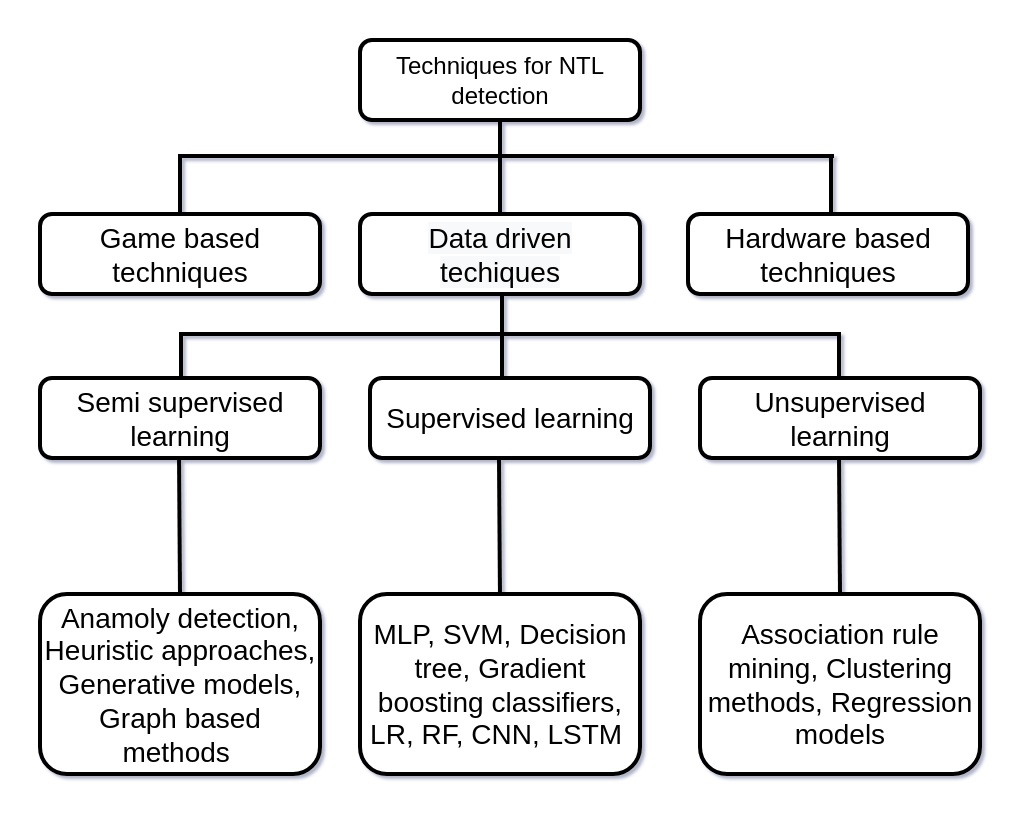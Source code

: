 <mxfile version="14.6.0" type="github">
  <diagram id="Lri1xin3HY_Xt2PqyF3Q" name="Page-1">
    <mxGraphModel dx="2298" dy="708" grid="1" gridSize="10" guides="1" tooltips="1" connect="1" arrows="1" fold="1" page="1" pageScale="1" pageWidth="850" pageHeight="1100" math="0" shadow="1">
      <root>
        <mxCell id="0" />
        <mxCell id="1" parent="0" />
        <mxCell id="qvna9PilYNCjH9C9Au6z-22" value="" style="group" vertex="1" connectable="0" parent="1">
          <mxGeometry x="-90" y="10" width="510" height="407" as="geometry" />
        </mxCell>
        <mxCell id="qvna9PilYNCjH9C9Au6z-21" value="" style="endArrow=none;html=1;strokeWidth=2;" edge="1" parent="qvna9PilYNCjH9C9Au6z-22">
          <mxGeometry width="50" height="50" relative="1" as="geometry">
            <mxPoint x="420" y="297" as="sourcePoint" />
            <mxPoint x="419.5" y="227" as="targetPoint" />
          </mxGeometry>
        </mxCell>
        <mxCell id="qvna9PilYNCjH9C9Au6z-20" value="" style="endArrow=none;html=1;strokeWidth=2;" edge="1" parent="qvna9PilYNCjH9C9Au6z-22">
          <mxGeometry width="50" height="50" relative="1" as="geometry">
            <mxPoint x="250" y="299" as="sourcePoint" />
            <mxPoint x="249.5" y="229" as="targetPoint" />
          </mxGeometry>
        </mxCell>
        <mxCell id="qvna9PilYNCjH9C9Au6z-15" value="" style="endArrow=none;html=1;strokeWidth=2;" edge="1" parent="qvna9PilYNCjH9C9Au6z-22">
          <mxGeometry width="50" height="50" relative="1" as="geometry">
            <mxPoint x="419.5" y="196" as="sourcePoint" />
            <mxPoint x="419.5" y="166" as="targetPoint" />
          </mxGeometry>
        </mxCell>
        <mxCell id="qvna9PilYNCjH9C9Au6z-1" value="Techniques for NTL detection" style="rounded=1;whiteSpace=wrap;html=1;strokeWidth=2;" vertex="1" parent="qvna9PilYNCjH9C9Au6z-22">
          <mxGeometry x="180" y="20" width="140" height="40" as="geometry" />
        </mxCell>
        <mxCell id="qvna9PilYNCjH9C9Au6z-2" value="&lt;font style=&quot;font-size: 14px&quot;&gt;Hardware based techniques&lt;/font&gt;" style="rounded=1;whiteSpace=wrap;html=1;strokeWidth=2;" vertex="1" parent="qvna9PilYNCjH9C9Au6z-22">
          <mxGeometry x="344" y="107" width="140" height="40" as="geometry" />
        </mxCell>
        <mxCell id="qvna9PilYNCjH9C9Au6z-3" value="&#xa;&#xa;&lt;span style=&quot;color: rgb(0, 0, 0); font-family: helvetica; font-size: 14px; font-style: normal; font-weight: 400; letter-spacing: normal; text-align: center; text-indent: 0px; text-transform: none; word-spacing: 0px; background-color: rgb(248, 249, 250); display: inline; float: none;&quot;&gt;Data driven&lt;/span&gt;&lt;br style=&quot;color: rgb(0, 0, 0); font-family: helvetica; font-size: 14px; font-style: normal; font-weight: 400; letter-spacing: normal; text-align: center; text-indent: 0px; text-transform: none; word-spacing: 0px; background-color: rgb(248, 249, 250);&quot;&gt;&lt;span style=&quot;color: rgb(0, 0, 0); font-family: helvetica; font-size: 14px; font-style: normal; font-weight: 400; letter-spacing: normal; text-align: center; text-indent: 0px; text-transform: none; word-spacing: 0px; background-color: rgb(248, 249, 250); display: inline; float: none;&quot;&gt;techiques&lt;/span&gt;&#xa;&#xa;" style="rounded=1;whiteSpace=wrap;html=1;strokeWidth=2;" vertex="1" parent="qvna9PilYNCjH9C9Au6z-22">
          <mxGeometry x="180" y="107" width="140" height="40" as="geometry" />
        </mxCell>
        <mxCell id="qvna9PilYNCjH9C9Au6z-4" value="&lt;span style=&quot;font-size: 14px&quot;&gt;Game based techniques&lt;/span&gt;" style="rounded=1;whiteSpace=wrap;html=1;strokeWidth=2;" vertex="1" parent="qvna9PilYNCjH9C9Au6z-22">
          <mxGeometry x="20" y="107" width="140" height="40" as="geometry" />
        </mxCell>
        <mxCell id="qvna9PilYNCjH9C9Au6z-5" value="" style="endArrow=none;html=1;entryX=0.5;entryY=1;entryDx=0;entryDy=0;exitX=0.5;exitY=0;exitDx=0;exitDy=0;strokeWidth=2;" edge="1" parent="qvna9PilYNCjH9C9Au6z-22" source="qvna9PilYNCjH9C9Au6z-3" target="qvna9PilYNCjH9C9Au6z-1">
          <mxGeometry width="50" height="50" relative="1" as="geometry">
            <mxPoint x="230" y="117" as="sourcePoint" />
            <mxPoint x="280" y="67" as="targetPoint" />
          </mxGeometry>
        </mxCell>
        <mxCell id="qvna9PilYNCjH9C9Au6z-6" value="" style="endArrow=none;html=1;strokeWidth=2;" edge="1" parent="qvna9PilYNCjH9C9Au6z-22">
          <mxGeometry width="50" height="50" relative="1" as="geometry">
            <mxPoint x="89" y="78" as="sourcePoint" />
            <mxPoint x="417" y="78" as="targetPoint" />
          </mxGeometry>
        </mxCell>
        <mxCell id="qvna9PilYNCjH9C9Au6z-7" value="" style="endArrow=none;html=1;strokeWidth=2;" edge="1" parent="qvna9PilYNCjH9C9Au6z-22">
          <mxGeometry width="50" height="50" relative="1" as="geometry">
            <mxPoint x="90" y="107" as="sourcePoint" />
            <mxPoint x="90" y="77" as="targetPoint" />
          </mxGeometry>
        </mxCell>
        <mxCell id="qvna9PilYNCjH9C9Au6z-8" value="" style="endArrow=none;html=1;strokeWidth=2;" edge="1" parent="qvna9PilYNCjH9C9Au6z-22">
          <mxGeometry width="50" height="50" relative="1" as="geometry">
            <mxPoint x="415.5" y="107" as="sourcePoint" />
            <mxPoint x="415.5" y="77" as="targetPoint" />
          </mxGeometry>
        </mxCell>
        <mxCell id="qvna9PilYNCjH9C9Au6z-10" value="" style="endArrow=none;html=1;entryX=0.5;entryY=1;entryDx=0;entryDy=0;exitX=0.5;exitY=0;exitDx=0;exitDy=0;strokeWidth=2;" edge="1" parent="qvna9PilYNCjH9C9Au6z-22">
          <mxGeometry width="50" height="50" relative="1" as="geometry">
            <mxPoint x="251" y="194" as="sourcePoint" />
            <mxPoint x="251" y="147" as="targetPoint" />
          </mxGeometry>
        </mxCell>
        <mxCell id="qvna9PilYNCjH9C9Au6z-9" value="&lt;font style=&quot;font-size: 14px&quot;&gt;Supervised learning&lt;/font&gt;" style="rounded=1;whiteSpace=wrap;html=1;strokeWidth=2;" vertex="1" parent="qvna9PilYNCjH9C9Au6z-22">
          <mxGeometry x="185" y="189" width="140" height="40" as="geometry" />
        </mxCell>
        <mxCell id="qvna9PilYNCjH9C9Au6z-11" value="&lt;span style=&quot;font-size: 14px&quot;&gt;Unsupervised learning&lt;/span&gt;" style="rounded=1;whiteSpace=wrap;html=1;strokeWidth=2;" vertex="1" parent="qvna9PilYNCjH9C9Au6z-22">
          <mxGeometry x="350" y="189" width="140" height="40" as="geometry" />
        </mxCell>
        <mxCell id="qvna9PilYNCjH9C9Au6z-13" value="" style="endArrow=none;html=1;strokeWidth=2;" edge="1" parent="qvna9PilYNCjH9C9Au6z-22">
          <mxGeometry width="50" height="50" relative="1" as="geometry">
            <mxPoint x="91" y="167" as="sourcePoint" />
            <mxPoint x="419" y="167" as="targetPoint" />
          </mxGeometry>
        </mxCell>
        <mxCell id="qvna9PilYNCjH9C9Au6z-14" value="" style="endArrow=none;html=1;strokeWidth=2;" edge="1" parent="qvna9PilYNCjH9C9Au6z-22">
          <mxGeometry width="50" height="50" relative="1" as="geometry">
            <mxPoint x="90.5" y="196" as="sourcePoint" />
            <mxPoint x="90.5" y="166" as="targetPoint" />
          </mxGeometry>
        </mxCell>
        <mxCell id="qvna9PilYNCjH9C9Au6z-16" value="&lt;span style=&quot;font-size: 14px&quot;&gt;Anamoly detection, Heuristic approaches, Generative models, Graph based methods&amp;nbsp;&lt;/span&gt;" style="rounded=1;whiteSpace=wrap;html=1;strokeWidth=2;" vertex="1" parent="qvna9PilYNCjH9C9Au6z-22">
          <mxGeometry x="20" y="297" width="140" height="90" as="geometry" />
        </mxCell>
        <mxCell id="qvna9PilYNCjH9C9Au6z-17" value="&lt;span style=&quot;font-size: 14px&quot;&gt;MLP, SVM, Decision tree, Gradient boosting classifiers, LR, RF, CNN, LSTM&amp;nbsp;&lt;/span&gt;" style="rounded=1;whiteSpace=wrap;html=1;strokeWidth=2;" vertex="1" parent="qvna9PilYNCjH9C9Au6z-22">
          <mxGeometry x="180" y="297" width="140" height="90" as="geometry" />
        </mxCell>
        <mxCell id="qvna9PilYNCjH9C9Au6z-18" value="&lt;span style=&quot;font-size: 14px&quot;&gt;Association rule mining, Clustering methods, Regression models&lt;/span&gt;" style="rounded=1;whiteSpace=wrap;html=1;strokeWidth=2;" vertex="1" parent="qvna9PilYNCjH9C9Au6z-22">
          <mxGeometry x="350" y="297" width="140" height="90" as="geometry" />
        </mxCell>
        <mxCell id="qvna9PilYNCjH9C9Au6z-19" value="" style="endArrow=none;html=1;strokeWidth=2;" edge="1" parent="qvna9PilYNCjH9C9Au6z-22">
          <mxGeometry width="50" height="50" relative="1" as="geometry">
            <mxPoint x="90" y="296" as="sourcePoint" />
            <mxPoint x="89.5" y="226" as="targetPoint" />
          </mxGeometry>
        </mxCell>
        <mxCell id="qvna9PilYNCjH9C9Au6z-12" value="&lt;span style=&quot;font-size: 14px&quot;&gt;Semi supervised learning&lt;/span&gt;" style="rounded=1;whiteSpace=wrap;html=1;strokeWidth=2;" vertex="1" parent="qvna9PilYNCjH9C9Au6z-22">
          <mxGeometry x="20" y="189" width="140" height="40" as="geometry" />
        </mxCell>
      </root>
    </mxGraphModel>
  </diagram>
</mxfile>
